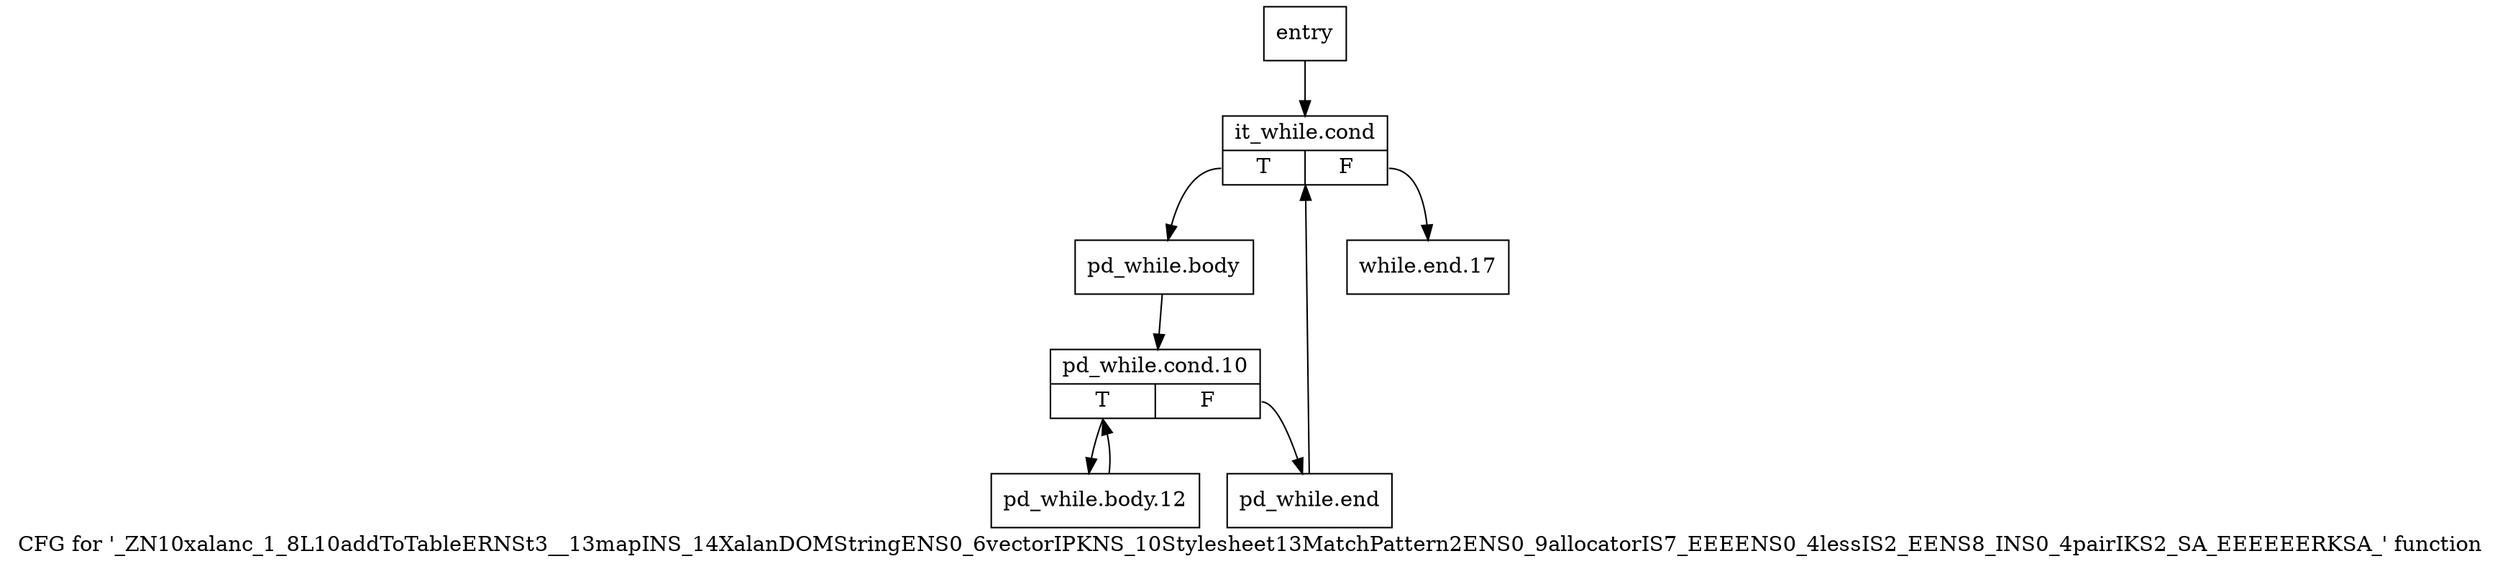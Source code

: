 digraph "CFG for '_ZN10xalanc_1_8L10addToTableERNSt3__13mapINS_14XalanDOMStringENS0_6vectorIPKNS_10Stylesheet13MatchPattern2ENS0_9allocatorIS7_EEEENS0_4lessIS2_EENS8_INS0_4pairIKS2_SA_EEEEEERKSA_' function" {
	label="CFG for '_ZN10xalanc_1_8L10addToTableERNSt3__13mapINS_14XalanDOMStringENS0_6vectorIPKNS_10Stylesheet13MatchPattern2ENS0_9allocatorIS7_EEEENS0_4lessIS2_EENS8_INS0_4pairIKS2_SA_EEEEEERKSA_' function";

	Node0x79b2e30 [shape=record,label="{entry}"];
	Node0x79b2e30 -> Node0x79b2e80;
	Node0x79b2e80 [shape=record,label="{it_while.cond|{<s0>T|<s1>F}}"];
	Node0x79b2e80:s0 -> Node0x79b2ed0;
	Node0x79b2e80:s1 -> Node0x79b3010;
	Node0x79b2ed0 [shape=record,label="{pd_while.body}"];
	Node0x79b2ed0 -> Node0x79b2f20;
	Node0x79b2f20 [shape=record,label="{pd_while.cond.10|{<s0>T|<s1>F}}"];
	Node0x79b2f20:s0 -> Node0x79b2f70;
	Node0x79b2f20:s1 -> Node0x79b2fc0;
	Node0x79b2f70 [shape=record,label="{pd_while.body.12}"];
	Node0x79b2f70 -> Node0x79b2f20;
	Node0x79b2fc0 [shape=record,label="{pd_while.end}"];
	Node0x79b2fc0 -> Node0x79b2e80;
	Node0x79b3010 [shape=record,label="{while.end.17}"];
}
